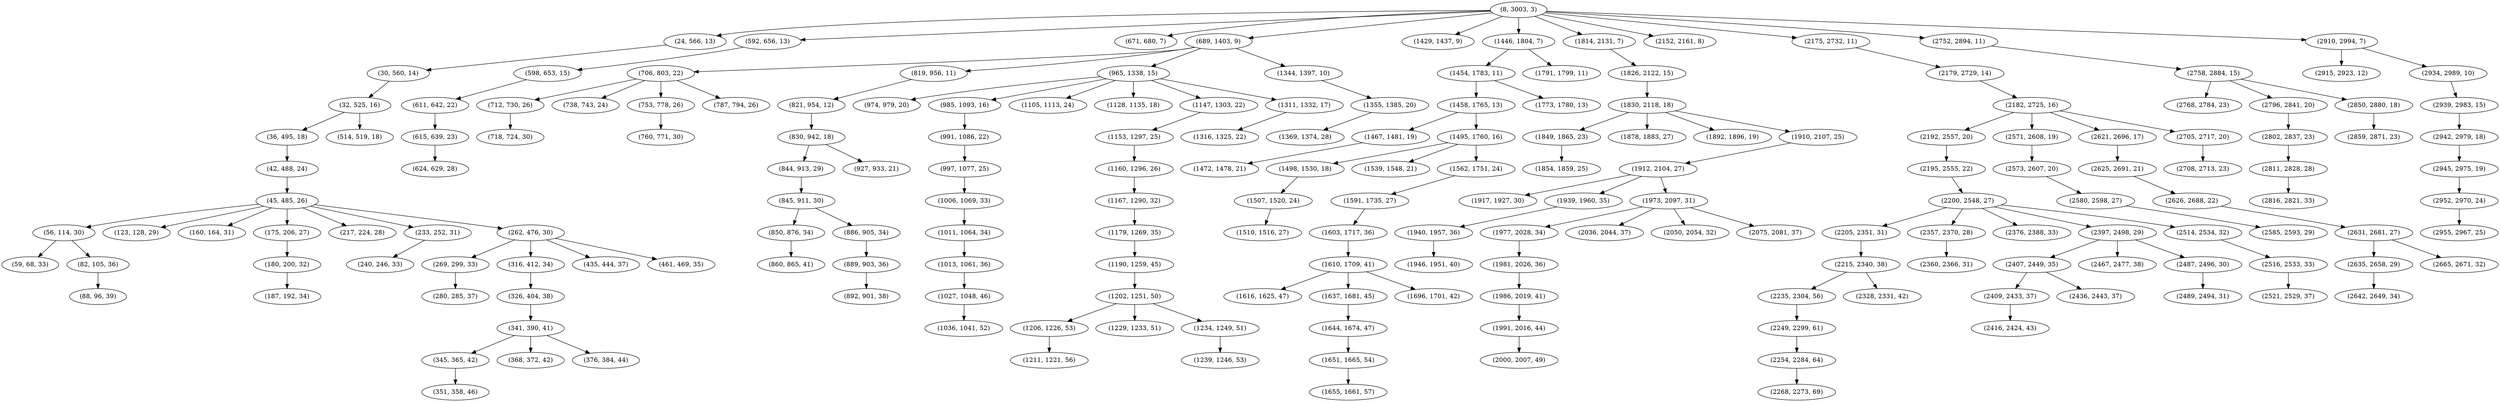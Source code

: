 digraph tree {
    "(8, 3003, 3)";
    "(24, 566, 13)";
    "(30, 560, 14)";
    "(32, 525, 16)";
    "(36, 495, 18)";
    "(42, 488, 24)";
    "(45, 485, 26)";
    "(56, 114, 30)";
    "(59, 68, 33)";
    "(82, 105, 36)";
    "(88, 96, 39)";
    "(123, 128, 29)";
    "(160, 164, 31)";
    "(175, 206, 27)";
    "(180, 200, 32)";
    "(187, 192, 34)";
    "(217, 224, 28)";
    "(233, 252, 31)";
    "(240, 246, 33)";
    "(262, 476, 30)";
    "(269, 299, 33)";
    "(280, 285, 37)";
    "(316, 412, 34)";
    "(326, 404, 38)";
    "(341, 390, 41)";
    "(345, 365, 42)";
    "(351, 358, 46)";
    "(368, 372, 42)";
    "(376, 384, 44)";
    "(435, 444, 37)";
    "(461, 469, 35)";
    "(514, 519, 18)";
    "(592, 656, 13)";
    "(598, 653, 15)";
    "(611, 642, 22)";
    "(615, 639, 23)";
    "(624, 629, 28)";
    "(671, 680, 7)";
    "(689, 1403, 9)";
    "(706, 803, 22)";
    "(712, 730, 26)";
    "(718, 724, 30)";
    "(738, 743, 24)";
    "(753, 778, 26)";
    "(760, 771, 30)";
    "(787, 794, 26)";
    "(819, 956, 11)";
    "(821, 954, 12)";
    "(830, 942, 18)";
    "(844, 913, 29)";
    "(845, 911, 30)";
    "(850, 876, 34)";
    "(860, 865, 41)";
    "(886, 905, 34)";
    "(889, 903, 36)";
    "(892, 901, 38)";
    "(927, 933, 21)";
    "(965, 1338, 15)";
    "(974, 979, 20)";
    "(985, 1093, 16)";
    "(991, 1086, 22)";
    "(997, 1077, 25)";
    "(1006, 1069, 33)";
    "(1011, 1064, 34)";
    "(1013, 1061, 36)";
    "(1027, 1048, 46)";
    "(1036, 1041, 52)";
    "(1105, 1113, 24)";
    "(1128, 1135, 18)";
    "(1147, 1303, 22)";
    "(1153, 1297, 25)";
    "(1160, 1296, 26)";
    "(1167, 1290, 32)";
    "(1179, 1269, 35)";
    "(1190, 1259, 45)";
    "(1202, 1251, 50)";
    "(1206, 1226, 53)";
    "(1211, 1221, 56)";
    "(1229, 1233, 51)";
    "(1234, 1249, 51)";
    "(1239, 1246, 53)";
    "(1311, 1332, 17)";
    "(1316, 1325, 22)";
    "(1344, 1397, 10)";
    "(1355, 1385, 20)";
    "(1369, 1374, 28)";
    "(1429, 1437, 9)";
    "(1446, 1804, 7)";
    "(1454, 1783, 11)";
    "(1458, 1765, 13)";
    "(1467, 1481, 19)";
    "(1472, 1478, 21)";
    "(1495, 1760, 16)";
    "(1498, 1530, 18)";
    "(1507, 1520, 24)";
    "(1510, 1516, 27)";
    "(1539, 1548, 21)";
    "(1562, 1751, 24)";
    "(1591, 1735, 27)";
    "(1603, 1717, 36)";
    "(1610, 1709, 41)";
    "(1616, 1625, 47)";
    "(1637, 1681, 45)";
    "(1644, 1674, 47)";
    "(1651, 1665, 54)";
    "(1655, 1661, 57)";
    "(1696, 1701, 42)";
    "(1773, 1780, 13)";
    "(1791, 1799, 11)";
    "(1814, 2131, 7)";
    "(1826, 2122, 15)";
    "(1830, 2118, 18)";
    "(1849, 1865, 23)";
    "(1854, 1859, 25)";
    "(1878, 1883, 27)";
    "(1892, 1896, 19)";
    "(1910, 2107, 25)";
    "(1912, 2104, 27)";
    "(1917, 1927, 30)";
    "(1939, 1960, 35)";
    "(1940, 1957, 36)";
    "(1946, 1951, 40)";
    "(1973, 2097, 31)";
    "(1977, 2028, 34)";
    "(1981, 2026, 36)";
    "(1986, 2019, 41)";
    "(1991, 2016, 44)";
    "(2000, 2007, 49)";
    "(2036, 2044, 37)";
    "(2050, 2054, 32)";
    "(2075, 2081, 37)";
    "(2152, 2161, 8)";
    "(2175, 2732, 11)";
    "(2179, 2729, 14)";
    "(2182, 2725, 16)";
    "(2192, 2557, 20)";
    "(2195, 2555, 22)";
    "(2200, 2548, 27)";
    "(2205, 2351, 31)";
    "(2215, 2340, 38)";
    "(2235, 2304, 56)";
    "(2249, 2299, 61)";
    "(2254, 2284, 64)";
    "(2268, 2273, 69)";
    "(2328, 2331, 42)";
    "(2357, 2370, 28)";
    "(2360, 2366, 31)";
    "(2376, 2388, 33)";
    "(2397, 2498, 29)";
    "(2407, 2449, 35)";
    "(2409, 2433, 37)";
    "(2416, 2424, 43)";
    "(2436, 2443, 37)";
    "(2467, 2477, 38)";
    "(2487, 2496, 30)";
    "(2489, 2494, 31)";
    "(2514, 2534, 32)";
    "(2516, 2533, 33)";
    "(2521, 2529, 37)";
    "(2571, 2608, 19)";
    "(2573, 2607, 20)";
    "(2580, 2598, 27)";
    "(2585, 2593, 29)";
    "(2621, 2696, 17)";
    "(2625, 2691, 21)";
    "(2626, 2688, 22)";
    "(2631, 2681, 27)";
    "(2635, 2658, 29)";
    "(2642, 2649, 34)";
    "(2665, 2671, 32)";
    "(2705, 2717, 20)";
    "(2708, 2713, 23)";
    "(2752, 2894, 11)";
    "(2758, 2884, 15)";
    "(2768, 2784, 23)";
    "(2796, 2841, 20)";
    "(2802, 2837, 23)";
    "(2811, 2828, 28)";
    "(2816, 2821, 33)";
    "(2850, 2880, 18)";
    "(2859, 2871, 23)";
    "(2910, 2994, 7)";
    "(2915, 2923, 12)";
    "(2934, 2989, 10)";
    "(2939, 2983, 15)";
    "(2942, 2979, 18)";
    "(2945, 2975, 19)";
    "(2952, 2970, 24)";
    "(2955, 2967, 25)";
    "(8, 3003, 3)" -> "(24, 566, 13)";
    "(8, 3003, 3)" -> "(592, 656, 13)";
    "(8, 3003, 3)" -> "(671, 680, 7)";
    "(8, 3003, 3)" -> "(689, 1403, 9)";
    "(8, 3003, 3)" -> "(1429, 1437, 9)";
    "(8, 3003, 3)" -> "(1446, 1804, 7)";
    "(8, 3003, 3)" -> "(1814, 2131, 7)";
    "(8, 3003, 3)" -> "(2152, 2161, 8)";
    "(8, 3003, 3)" -> "(2175, 2732, 11)";
    "(8, 3003, 3)" -> "(2752, 2894, 11)";
    "(8, 3003, 3)" -> "(2910, 2994, 7)";
    "(24, 566, 13)" -> "(30, 560, 14)";
    "(30, 560, 14)" -> "(32, 525, 16)";
    "(32, 525, 16)" -> "(36, 495, 18)";
    "(32, 525, 16)" -> "(514, 519, 18)";
    "(36, 495, 18)" -> "(42, 488, 24)";
    "(42, 488, 24)" -> "(45, 485, 26)";
    "(45, 485, 26)" -> "(56, 114, 30)";
    "(45, 485, 26)" -> "(123, 128, 29)";
    "(45, 485, 26)" -> "(160, 164, 31)";
    "(45, 485, 26)" -> "(175, 206, 27)";
    "(45, 485, 26)" -> "(217, 224, 28)";
    "(45, 485, 26)" -> "(233, 252, 31)";
    "(45, 485, 26)" -> "(262, 476, 30)";
    "(56, 114, 30)" -> "(59, 68, 33)";
    "(56, 114, 30)" -> "(82, 105, 36)";
    "(82, 105, 36)" -> "(88, 96, 39)";
    "(175, 206, 27)" -> "(180, 200, 32)";
    "(180, 200, 32)" -> "(187, 192, 34)";
    "(233, 252, 31)" -> "(240, 246, 33)";
    "(262, 476, 30)" -> "(269, 299, 33)";
    "(262, 476, 30)" -> "(316, 412, 34)";
    "(262, 476, 30)" -> "(435, 444, 37)";
    "(262, 476, 30)" -> "(461, 469, 35)";
    "(269, 299, 33)" -> "(280, 285, 37)";
    "(316, 412, 34)" -> "(326, 404, 38)";
    "(326, 404, 38)" -> "(341, 390, 41)";
    "(341, 390, 41)" -> "(345, 365, 42)";
    "(341, 390, 41)" -> "(368, 372, 42)";
    "(341, 390, 41)" -> "(376, 384, 44)";
    "(345, 365, 42)" -> "(351, 358, 46)";
    "(592, 656, 13)" -> "(598, 653, 15)";
    "(598, 653, 15)" -> "(611, 642, 22)";
    "(611, 642, 22)" -> "(615, 639, 23)";
    "(615, 639, 23)" -> "(624, 629, 28)";
    "(689, 1403, 9)" -> "(706, 803, 22)";
    "(689, 1403, 9)" -> "(819, 956, 11)";
    "(689, 1403, 9)" -> "(965, 1338, 15)";
    "(689, 1403, 9)" -> "(1344, 1397, 10)";
    "(706, 803, 22)" -> "(712, 730, 26)";
    "(706, 803, 22)" -> "(738, 743, 24)";
    "(706, 803, 22)" -> "(753, 778, 26)";
    "(706, 803, 22)" -> "(787, 794, 26)";
    "(712, 730, 26)" -> "(718, 724, 30)";
    "(753, 778, 26)" -> "(760, 771, 30)";
    "(819, 956, 11)" -> "(821, 954, 12)";
    "(821, 954, 12)" -> "(830, 942, 18)";
    "(830, 942, 18)" -> "(844, 913, 29)";
    "(830, 942, 18)" -> "(927, 933, 21)";
    "(844, 913, 29)" -> "(845, 911, 30)";
    "(845, 911, 30)" -> "(850, 876, 34)";
    "(845, 911, 30)" -> "(886, 905, 34)";
    "(850, 876, 34)" -> "(860, 865, 41)";
    "(886, 905, 34)" -> "(889, 903, 36)";
    "(889, 903, 36)" -> "(892, 901, 38)";
    "(965, 1338, 15)" -> "(974, 979, 20)";
    "(965, 1338, 15)" -> "(985, 1093, 16)";
    "(965, 1338, 15)" -> "(1105, 1113, 24)";
    "(965, 1338, 15)" -> "(1128, 1135, 18)";
    "(965, 1338, 15)" -> "(1147, 1303, 22)";
    "(965, 1338, 15)" -> "(1311, 1332, 17)";
    "(985, 1093, 16)" -> "(991, 1086, 22)";
    "(991, 1086, 22)" -> "(997, 1077, 25)";
    "(997, 1077, 25)" -> "(1006, 1069, 33)";
    "(1006, 1069, 33)" -> "(1011, 1064, 34)";
    "(1011, 1064, 34)" -> "(1013, 1061, 36)";
    "(1013, 1061, 36)" -> "(1027, 1048, 46)";
    "(1027, 1048, 46)" -> "(1036, 1041, 52)";
    "(1147, 1303, 22)" -> "(1153, 1297, 25)";
    "(1153, 1297, 25)" -> "(1160, 1296, 26)";
    "(1160, 1296, 26)" -> "(1167, 1290, 32)";
    "(1167, 1290, 32)" -> "(1179, 1269, 35)";
    "(1179, 1269, 35)" -> "(1190, 1259, 45)";
    "(1190, 1259, 45)" -> "(1202, 1251, 50)";
    "(1202, 1251, 50)" -> "(1206, 1226, 53)";
    "(1202, 1251, 50)" -> "(1229, 1233, 51)";
    "(1202, 1251, 50)" -> "(1234, 1249, 51)";
    "(1206, 1226, 53)" -> "(1211, 1221, 56)";
    "(1234, 1249, 51)" -> "(1239, 1246, 53)";
    "(1311, 1332, 17)" -> "(1316, 1325, 22)";
    "(1344, 1397, 10)" -> "(1355, 1385, 20)";
    "(1355, 1385, 20)" -> "(1369, 1374, 28)";
    "(1446, 1804, 7)" -> "(1454, 1783, 11)";
    "(1446, 1804, 7)" -> "(1791, 1799, 11)";
    "(1454, 1783, 11)" -> "(1458, 1765, 13)";
    "(1454, 1783, 11)" -> "(1773, 1780, 13)";
    "(1458, 1765, 13)" -> "(1467, 1481, 19)";
    "(1458, 1765, 13)" -> "(1495, 1760, 16)";
    "(1467, 1481, 19)" -> "(1472, 1478, 21)";
    "(1495, 1760, 16)" -> "(1498, 1530, 18)";
    "(1495, 1760, 16)" -> "(1539, 1548, 21)";
    "(1495, 1760, 16)" -> "(1562, 1751, 24)";
    "(1498, 1530, 18)" -> "(1507, 1520, 24)";
    "(1507, 1520, 24)" -> "(1510, 1516, 27)";
    "(1562, 1751, 24)" -> "(1591, 1735, 27)";
    "(1591, 1735, 27)" -> "(1603, 1717, 36)";
    "(1603, 1717, 36)" -> "(1610, 1709, 41)";
    "(1610, 1709, 41)" -> "(1616, 1625, 47)";
    "(1610, 1709, 41)" -> "(1637, 1681, 45)";
    "(1610, 1709, 41)" -> "(1696, 1701, 42)";
    "(1637, 1681, 45)" -> "(1644, 1674, 47)";
    "(1644, 1674, 47)" -> "(1651, 1665, 54)";
    "(1651, 1665, 54)" -> "(1655, 1661, 57)";
    "(1814, 2131, 7)" -> "(1826, 2122, 15)";
    "(1826, 2122, 15)" -> "(1830, 2118, 18)";
    "(1830, 2118, 18)" -> "(1849, 1865, 23)";
    "(1830, 2118, 18)" -> "(1878, 1883, 27)";
    "(1830, 2118, 18)" -> "(1892, 1896, 19)";
    "(1830, 2118, 18)" -> "(1910, 2107, 25)";
    "(1849, 1865, 23)" -> "(1854, 1859, 25)";
    "(1910, 2107, 25)" -> "(1912, 2104, 27)";
    "(1912, 2104, 27)" -> "(1917, 1927, 30)";
    "(1912, 2104, 27)" -> "(1939, 1960, 35)";
    "(1912, 2104, 27)" -> "(1973, 2097, 31)";
    "(1939, 1960, 35)" -> "(1940, 1957, 36)";
    "(1940, 1957, 36)" -> "(1946, 1951, 40)";
    "(1973, 2097, 31)" -> "(1977, 2028, 34)";
    "(1973, 2097, 31)" -> "(2036, 2044, 37)";
    "(1973, 2097, 31)" -> "(2050, 2054, 32)";
    "(1973, 2097, 31)" -> "(2075, 2081, 37)";
    "(1977, 2028, 34)" -> "(1981, 2026, 36)";
    "(1981, 2026, 36)" -> "(1986, 2019, 41)";
    "(1986, 2019, 41)" -> "(1991, 2016, 44)";
    "(1991, 2016, 44)" -> "(2000, 2007, 49)";
    "(2175, 2732, 11)" -> "(2179, 2729, 14)";
    "(2179, 2729, 14)" -> "(2182, 2725, 16)";
    "(2182, 2725, 16)" -> "(2192, 2557, 20)";
    "(2182, 2725, 16)" -> "(2571, 2608, 19)";
    "(2182, 2725, 16)" -> "(2621, 2696, 17)";
    "(2182, 2725, 16)" -> "(2705, 2717, 20)";
    "(2192, 2557, 20)" -> "(2195, 2555, 22)";
    "(2195, 2555, 22)" -> "(2200, 2548, 27)";
    "(2200, 2548, 27)" -> "(2205, 2351, 31)";
    "(2200, 2548, 27)" -> "(2357, 2370, 28)";
    "(2200, 2548, 27)" -> "(2376, 2388, 33)";
    "(2200, 2548, 27)" -> "(2397, 2498, 29)";
    "(2200, 2548, 27)" -> "(2514, 2534, 32)";
    "(2205, 2351, 31)" -> "(2215, 2340, 38)";
    "(2215, 2340, 38)" -> "(2235, 2304, 56)";
    "(2215, 2340, 38)" -> "(2328, 2331, 42)";
    "(2235, 2304, 56)" -> "(2249, 2299, 61)";
    "(2249, 2299, 61)" -> "(2254, 2284, 64)";
    "(2254, 2284, 64)" -> "(2268, 2273, 69)";
    "(2357, 2370, 28)" -> "(2360, 2366, 31)";
    "(2397, 2498, 29)" -> "(2407, 2449, 35)";
    "(2397, 2498, 29)" -> "(2467, 2477, 38)";
    "(2397, 2498, 29)" -> "(2487, 2496, 30)";
    "(2407, 2449, 35)" -> "(2409, 2433, 37)";
    "(2407, 2449, 35)" -> "(2436, 2443, 37)";
    "(2409, 2433, 37)" -> "(2416, 2424, 43)";
    "(2487, 2496, 30)" -> "(2489, 2494, 31)";
    "(2514, 2534, 32)" -> "(2516, 2533, 33)";
    "(2516, 2533, 33)" -> "(2521, 2529, 37)";
    "(2571, 2608, 19)" -> "(2573, 2607, 20)";
    "(2573, 2607, 20)" -> "(2580, 2598, 27)";
    "(2580, 2598, 27)" -> "(2585, 2593, 29)";
    "(2621, 2696, 17)" -> "(2625, 2691, 21)";
    "(2625, 2691, 21)" -> "(2626, 2688, 22)";
    "(2626, 2688, 22)" -> "(2631, 2681, 27)";
    "(2631, 2681, 27)" -> "(2635, 2658, 29)";
    "(2631, 2681, 27)" -> "(2665, 2671, 32)";
    "(2635, 2658, 29)" -> "(2642, 2649, 34)";
    "(2705, 2717, 20)" -> "(2708, 2713, 23)";
    "(2752, 2894, 11)" -> "(2758, 2884, 15)";
    "(2758, 2884, 15)" -> "(2768, 2784, 23)";
    "(2758, 2884, 15)" -> "(2796, 2841, 20)";
    "(2758, 2884, 15)" -> "(2850, 2880, 18)";
    "(2796, 2841, 20)" -> "(2802, 2837, 23)";
    "(2802, 2837, 23)" -> "(2811, 2828, 28)";
    "(2811, 2828, 28)" -> "(2816, 2821, 33)";
    "(2850, 2880, 18)" -> "(2859, 2871, 23)";
    "(2910, 2994, 7)" -> "(2915, 2923, 12)";
    "(2910, 2994, 7)" -> "(2934, 2989, 10)";
    "(2934, 2989, 10)" -> "(2939, 2983, 15)";
    "(2939, 2983, 15)" -> "(2942, 2979, 18)";
    "(2942, 2979, 18)" -> "(2945, 2975, 19)";
    "(2945, 2975, 19)" -> "(2952, 2970, 24)";
    "(2952, 2970, 24)" -> "(2955, 2967, 25)";
}
